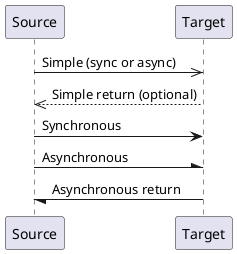@startuml messages
' Define participants
participant Source
participant Target

' Simple message which can be either synchronous or asynchronous
Source ->> Target: Simple (sync or async)
Source <<-- Target: Simple return (optional)

' synchronous message does not use a return
Source -> Target: Synchronous

' asynchronous (other variants exist)
Source -\ Target: Asynchronous
Source \- Target: Asynchronous return
@enduml